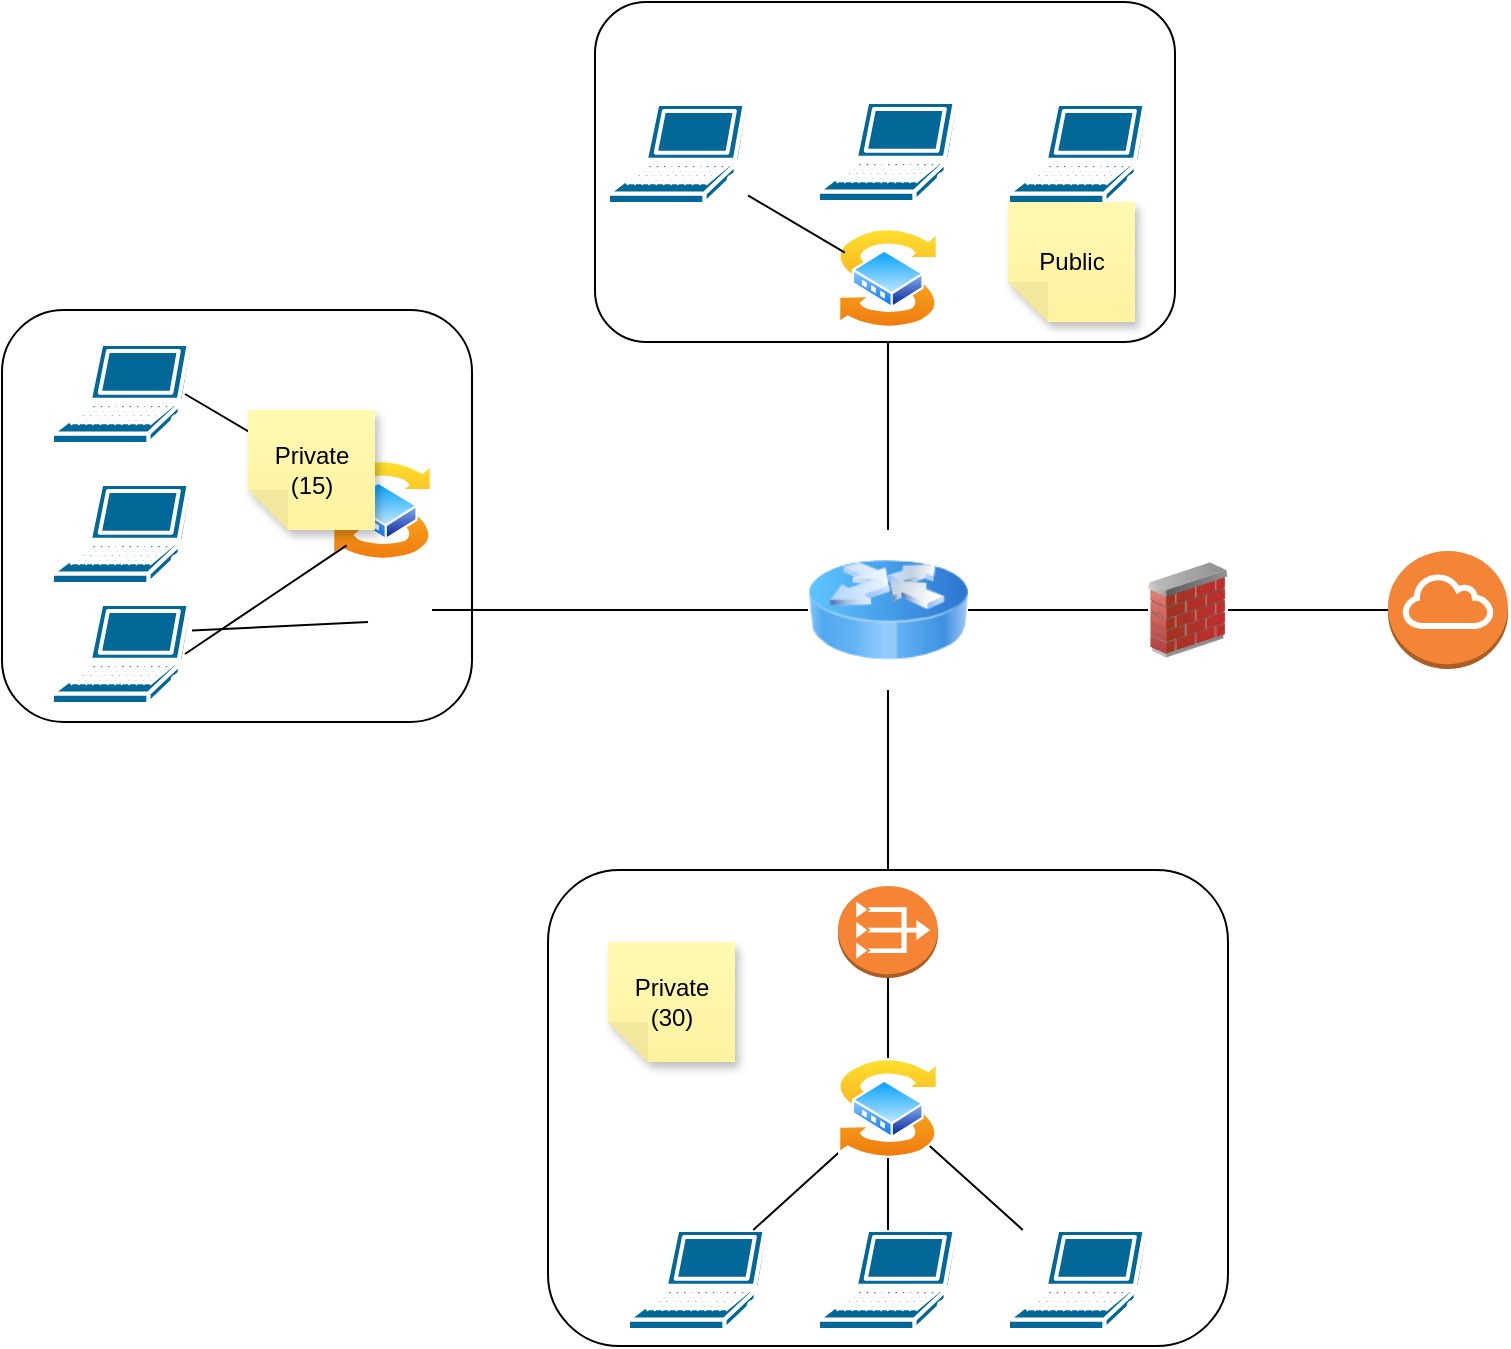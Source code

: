 <mxfile version="21.1.7" type="github">
  <diagram name="Pagina-1" id="6JUquj071dppgk3kZcf5">
    <mxGraphModel dx="969" dy="551" grid="1" gridSize="10" guides="1" tooltips="1" connect="1" arrows="1" fold="1" page="1" pageScale="1" pageWidth="827" pageHeight="1169" math="0" shadow="0">
      <root>
        <mxCell id="0" />
        <mxCell id="1" parent="0" />
        <mxCell id="U18qOftS7bFx01JsZrya-43" value="" style="group;movable=0;resizable=0;rotatable=0;deletable=0;editable=0;locked=1;connectable=0;" vertex="1" connectable="0" parent="1">
          <mxGeometry x="27" y="214" width="235" height="206" as="geometry" />
        </mxCell>
        <mxCell id="U18qOftS7bFx01JsZrya-35" value="" style="rounded=1;whiteSpace=wrap;html=1;" vertex="1" parent="U18qOftS7bFx01JsZrya-43">
          <mxGeometry width="235" height="206" as="geometry" />
        </mxCell>
        <mxCell id="U18qOftS7bFx01JsZrya-42" value="" style="group" vertex="1" connectable="0" parent="U18qOftS7bFx01JsZrya-43">
          <mxGeometry x="25" y="17" width="190" height="180" as="geometry" />
        </mxCell>
        <mxCell id="U18qOftS7bFx01JsZrya-18" value="" style="shape=mxgraph.cisco.computers_and_peripherals.laptop;html=1;pointerEvents=1;dashed=0;fillColor=#036897;strokeColor=#ffffff;strokeWidth=2;verticalLabelPosition=bottom;verticalAlign=top;align=center;outlineConnect=0;" vertex="1" parent="U18qOftS7bFx01JsZrya-42">
          <mxGeometry width="70" height="50" as="geometry" />
        </mxCell>
        <mxCell id="U18qOftS7bFx01JsZrya-5" value="" style="image;aspect=fixed;perimeter=ellipsePerimeter;html=1;align=center;shadow=0;dashed=0;spacingTop=3;image=img/lib/active_directory/switch.svg;" vertex="1" parent="U18qOftS7bFx01JsZrya-42">
          <mxGeometry x="140" y="58" width="50" height="50" as="geometry" />
        </mxCell>
        <mxCell id="U18qOftS7bFx01JsZrya-13" value="" style="shape=mxgraph.cisco.computers_and_peripherals.laptop;html=1;pointerEvents=1;dashed=0;fillColor=#036897;strokeColor=#ffffff;strokeWidth=2;verticalLabelPosition=bottom;verticalAlign=top;align=center;outlineConnect=0;" vertex="1" parent="U18qOftS7bFx01JsZrya-42">
          <mxGeometry y="130" width="70" height="50" as="geometry" />
        </mxCell>
        <mxCell id="U18qOftS7bFx01JsZrya-14" value="" style="shape=mxgraph.cisco.computers_and_peripherals.laptop;html=1;pointerEvents=1;dashed=0;fillColor=#036897;strokeColor=#ffffff;strokeWidth=2;verticalLabelPosition=bottom;verticalAlign=top;align=center;outlineConnect=0;" vertex="1" parent="U18qOftS7bFx01JsZrya-42">
          <mxGeometry y="70" width="70" height="50" as="geometry" />
        </mxCell>
        <mxCell id="U18qOftS7bFx01JsZrya-27" value="" style="endArrow=none;html=1;rounded=0;exitX=0.95;exitY=0.5;exitDx=0;exitDy=0;exitPerimeter=0;entryX=0;entryY=1;entryDx=0;entryDy=0;" edge="1" parent="U18qOftS7bFx01JsZrya-42" source="U18qOftS7bFx01JsZrya-13" target="U18qOftS7bFx01JsZrya-5">
          <mxGeometry width="50" height="50" relative="1" as="geometry">
            <mxPoint x="370" y="361" as="sourcePoint" />
            <mxPoint x="420" y="311" as="targetPoint" />
          </mxGeometry>
        </mxCell>
        <mxCell id="U18qOftS7bFx01JsZrya-25" value="" style="endArrow=none;html=1;rounded=0;entryX=0.95;entryY=0.5;entryDx=0;entryDy=0;entryPerimeter=0;" edge="1" parent="U18qOftS7bFx01JsZrya-42" source="U18qOftS7bFx01JsZrya-5" target="U18qOftS7bFx01JsZrya-18">
          <mxGeometry width="50" height="50" relative="1" as="geometry">
            <mxPoint x="228" y="80" as="sourcePoint" />
            <mxPoint x="368" y="80" as="targetPoint" />
          </mxGeometry>
        </mxCell>
        <mxCell id="U18qOftS7bFx01JsZrya-1" value="" style="image;html=1;image=img/lib/clip_art/networking/Router_Icon_128x128.png" vertex="1" parent="1">
          <mxGeometry x="430" y="324" width="80" height="80" as="geometry" />
        </mxCell>
        <mxCell id="U18qOftS7bFx01JsZrya-8" value="" style="endArrow=none;html=1;rounded=0;entryX=0;entryY=0.5;entryDx=0;entryDy=0;" edge="1" parent="1" target="U18qOftS7bFx01JsZrya-1">
          <mxGeometry width="50" height="50" relative="1" as="geometry">
            <mxPoint x="242.0" y="364" as="sourcePoint" />
            <mxPoint x="500" y="344" as="targetPoint" />
          </mxGeometry>
        </mxCell>
        <mxCell id="U18qOftS7bFx01JsZrya-9" value="" style="endArrow=none;html=1;rounded=0;" edge="1" parent="1" source="U18qOftS7bFx01JsZrya-1" target="U18qOftS7bFx01JsZrya-3">
          <mxGeometry width="50" height="50" relative="1" as="geometry">
            <mxPoint x="450" y="394" as="sourcePoint" />
            <mxPoint x="500" y="344" as="targetPoint" />
          </mxGeometry>
        </mxCell>
        <mxCell id="U18qOftS7bFx01JsZrya-12" value="" style="endArrow=none;html=1;rounded=0;" edge="1" parent="1" source="U18qOftS7bFx01JsZrya-39" target="U18qOftS7bFx01JsZrya-1">
          <mxGeometry width="50" height="50" relative="1" as="geometry">
            <mxPoint x="450" y="394" as="sourcePoint" />
            <mxPoint x="500" y="344" as="targetPoint" />
          </mxGeometry>
        </mxCell>
        <mxCell id="U18qOftS7bFx01JsZrya-23" value="" style="endArrow=none;html=1;rounded=0;" edge="1" parent="1" target="U18qOftS7bFx01JsZrya-22">
          <mxGeometry width="50" height="50" relative="1" as="geometry">
            <mxPoint x="470" y="196" as="sourcePoint" />
            <mxPoint x="410" y="167" as="targetPoint" />
          </mxGeometry>
        </mxCell>
        <mxCell id="U18qOftS7bFx01JsZrya-24" value="" style="endArrow=none;html=1;rounded=0;" edge="1" parent="1" target="U18qOftS7bFx01JsZrya-15">
          <mxGeometry width="50" height="50" relative="1" as="geometry">
            <mxPoint x="470" y="191" as="sourcePoint" />
            <mxPoint x="420" y="177" as="targetPoint" />
          </mxGeometry>
        </mxCell>
        <mxCell id="U18qOftS7bFx01JsZrya-26" value="" style="endArrow=none;html=1;rounded=0;" edge="1" parent="1">
          <mxGeometry width="50" height="50" relative="1" as="geometry">
            <mxPoint x="122" y="374.293" as="sourcePoint" />
            <mxPoint x="210" y="370" as="targetPoint" />
          </mxGeometry>
        </mxCell>
        <mxCell id="U18qOftS7bFx01JsZrya-31" value="" style="outlineConnect=0;dashed=0;verticalLabelPosition=bottom;verticalAlign=top;align=center;html=1;shape=mxgraph.aws3.internet_gateway;fillColor=#F58536;gradientColor=none;" vertex="1" parent="1">
          <mxGeometry x="720" y="334.5" width="60" height="59" as="geometry" />
        </mxCell>
        <mxCell id="U18qOftS7bFx01JsZrya-32" value="" style="endArrow=none;html=1;rounded=0;" edge="1" parent="1" source="U18qOftS7bFx01JsZrya-6" target="U18qOftS7bFx01JsZrya-31">
          <mxGeometry width="50" height="50" relative="1" as="geometry">
            <mxPoint x="550" y="400" as="sourcePoint" />
            <mxPoint x="600" y="350" as="targetPoint" />
          </mxGeometry>
        </mxCell>
        <mxCell id="U18qOftS7bFx01JsZrya-34" value="" style="endArrow=none;html=1;rounded=0;" edge="1" parent="1" source="U18qOftS7bFx01JsZrya-1" target="U18qOftS7bFx01JsZrya-6">
          <mxGeometry width="50" height="50" relative="1" as="geometry">
            <mxPoint x="510" y="364" as="sourcePoint" />
            <mxPoint x="650" y="364" as="targetPoint" />
          </mxGeometry>
        </mxCell>
        <mxCell id="U18qOftS7bFx01JsZrya-6" value="" style="image;html=1;image=img/lib/clip_art/networking/Firewall_02_128x128.png" vertex="1" parent="1">
          <mxGeometry x="600" y="339" width="40" height="50" as="geometry" />
        </mxCell>
        <mxCell id="U18qOftS7bFx01JsZrya-44" value="" style="group" vertex="1" connectable="0" parent="1">
          <mxGeometry x="293.5" y="60" width="346.5" height="170" as="geometry" />
        </mxCell>
        <mxCell id="U18qOftS7bFx01JsZrya-33" value="" style="rounded=1;whiteSpace=wrap;html=1;" vertex="1" parent="U18qOftS7bFx01JsZrya-44">
          <mxGeometry x="30" width="290" height="170" as="geometry" />
        </mxCell>
        <mxCell id="U18qOftS7bFx01JsZrya-3" value="" style="image;aspect=fixed;perimeter=ellipsePerimeter;html=1;align=center;shadow=0;dashed=0;spacingTop=3;image=img/lib/active_directory/switch.svg;" vertex="1" parent="U18qOftS7bFx01JsZrya-44">
          <mxGeometry x="151.5" y="113" width="50" height="50" as="geometry" />
        </mxCell>
        <mxCell id="U18qOftS7bFx01JsZrya-15" value="" style="shape=mxgraph.cisco.computers_and_peripherals.laptop;html=1;pointerEvents=1;dashed=0;fillColor=#036897;strokeColor=#ffffff;strokeWidth=2;verticalLabelPosition=bottom;verticalAlign=top;align=center;outlineConnect=0;" vertex="1" parent="U18qOftS7bFx01JsZrya-44">
          <mxGeometry x="236.5" y="51" width="70" height="50" as="geometry" />
        </mxCell>
        <mxCell id="U18qOftS7bFx01JsZrya-16" value="" style="shape=mxgraph.cisco.computers_and_peripherals.laptop;html=1;pointerEvents=1;dashed=0;fillColor=#036897;strokeColor=#ffffff;strokeWidth=2;verticalLabelPosition=bottom;verticalAlign=top;align=center;outlineConnect=0;movable=0;resizable=0;rotatable=0;deletable=0;editable=0;locked=1;connectable=0;" vertex="1" parent="U18qOftS7bFx01JsZrya-44">
          <mxGeometry x="36.5" y="51" width="70" height="50" as="geometry" />
        </mxCell>
        <mxCell id="U18qOftS7bFx01JsZrya-22" value="" style="shape=mxgraph.cisco.computers_and_peripherals.laptop;html=1;pointerEvents=1;dashed=0;fillColor=#036897;strokeColor=#ffffff;strokeWidth=2;verticalLabelPosition=bottom;verticalAlign=top;align=center;outlineConnect=0;" vertex="1" parent="U18qOftS7bFx01JsZrya-44">
          <mxGeometry x="141.5" y="50" width="70" height="50" as="geometry" />
        </mxCell>
        <mxCell id="U18qOftS7bFx01JsZrya-21" value="" style="endArrow=none;html=1;rounded=0;" edge="1" parent="U18qOftS7bFx01JsZrya-44" source="U18qOftS7bFx01JsZrya-3" target="U18qOftS7bFx01JsZrya-16">
          <mxGeometry width="50" height="50" relative="1" as="geometry">
            <mxPoint x="370" y="231" as="sourcePoint" />
            <mxPoint x="420" y="181" as="targetPoint" />
          </mxGeometry>
        </mxCell>
        <mxCell id="U18qOftS7bFx01JsZrya-46" value="Public&lt;br&gt;" style="shape=note;whiteSpace=wrap;html=1;backgroundOutline=1;fontColor=#000000;darkOpacity=0.05;fillColor=#FFF9B2;strokeColor=none;fillStyle=solid;direction=west;gradientDirection=north;gradientColor=#FFF2A1;shadow=1;size=20;pointerEvents=1;" vertex="1" parent="U18qOftS7bFx01JsZrya-44">
          <mxGeometry x="236.5" y="100" width="63.5" height="60" as="geometry" />
        </mxCell>
        <mxCell id="U18qOftS7bFx01JsZrya-36" value="" style="rounded=1;whiteSpace=wrap;html=1;movable=1;resizable=1;rotatable=1;deletable=1;editable=1;locked=0;connectable=1;" vertex="1" parent="1">
          <mxGeometry x="300" y="494" width="340" height="238" as="geometry" />
        </mxCell>
        <mxCell id="U18qOftS7bFx01JsZrya-37" value="" style="group" vertex="1" connectable="0" parent="1">
          <mxGeometry x="340" y="674" width="260" height="50" as="geometry" />
        </mxCell>
        <mxCell id="U18qOftS7bFx01JsZrya-17" value="" style="shape=mxgraph.cisco.computers_and_peripherals.laptop;html=1;pointerEvents=1;dashed=0;fillColor=#036897;strokeColor=#ffffff;strokeWidth=2;verticalLabelPosition=bottom;verticalAlign=top;align=center;outlineConnect=0;" vertex="1" parent="U18qOftS7bFx01JsZrya-37">
          <mxGeometry x="190" width="70" height="50" as="geometry" />
        </mxCell>
        <mxCell id="U18qOftS7bFx01JsZrya-19" value="" style="shape=mxgraph.cisco.computers_and_peripherals.laptop;html=1;pointerEvents=1;dashed=0;fillColor=#036897;strokeColor=#ffffff;strokeWidth=2;verticalLabelPosition=bottom;verticalAlign=top;align=center;outlineConnect=0;" vertex="1" parent="U18qOftS7bFx01JsZrya-37">
          <mxGeometry width="70" height="50" as="geometry" />
        </mxCell>
        <mxCell id="U18qOftS7bFx01JsZrya-20" value="" style="shape=mxgraph.cisco.computers_and_peripherals.laptop;html=1;pointerEvents=1;dashed=0;fillColor=#036897;strokeColor=#ffffff;strokeWidth=2;verticalLabelPosition=bottom;verticalAlign=top;align=center;outlineConnect=0;" vertex="1" parent="U18qOftS7bFx01JsZrya-37">
          <mxGeometry x="95" width="70" height="50" as="geometry" />
        </mxCell>
        <mxCell id="U18qOftS7bFx01JsZrya-30" value="" style="endArrow=none;html=1;rounded=0;" edge="1" parent="1" source="U18qOftS7bFx01JsZrya-4" target="U18qOftS7bFx01JsZrya-17">
          <mxGeometry width="50" height="50" relative="1" as="geometry">
            <mxPoint x="710" y="863" as="sourcePoint" />
            <mxPoint x="760" y="813" as="targetPoint" />
          </mxGeometry>
        </mxCell>
        <mxCell id="U18qOftS7bFx01JsZrya-28" value="" style="endArrow=none;html=1;rounded=0;" edge="1" parent="1" source="U18qOftS7bFx01JsZrya-19" target="U18qOftS7bFx01JsZrya-4">
          <mxGeometry width="50" height="50" relative="1" as="geometry">
            <mxPoint x="710" y="863" as="sourcePoint" />
            <mxPoint x="760" y="813" as="targetPoint" />
          </mxGeometry>
        </mxCell>
        <mxCell id="U18qOftS7bFx01JsZrya-29" value="" style="endArrow=none;html=1;rounded=0;" edge="1" parent="1" source="U18qOftS7bFx01JsZrya-20" target="U18qOftS7bFx01JsZrya-4">
          <mxGeometry width="50" height="50" relative="1" as="geometry">
            <mxPoint x="710" y="863" as="sourcePoint" />
            <mxPoint x="760" y="813" as="targetPoint" />
          </mxGeometry>
        </mxCell>
        <mxCell id="U18qOftS7bFx01JsZrya-45" value="" style="group" vertex="1" connectable="0" parent="1">
          <mxGeometry x="445" y="502" width="50" height="136" as="geometry" />
        </mxCell>
        <mxCell id="U18qOftS7bFx01JsZrya-4" value="" style="image;aspect=fixed;perimeter=ellipsePerimeter;html=1;align=center;shadow=0;dashed=0;spacingTop=3;image=img/lib/active_directory/switch.svg;" vertex="1" parent="U18qOftS7bFx01JsZrya-45">
          <mxGeometry y="86" width="50" height="50" as="geometry" />
        </mxCell>
        <mxCell id="U18qOftS7bFx01JsZrya-39" value="" style="outlineConnect=0;dashed=0;verticalLabelPosition=bottom;verticalAlign=top;align=center;html=1;shape=mxgraph.aws3.vpc_nat_gateway;fillColor=#F58534;gradientColor=none;" vertex="1" parent="U18qOftS7bFx01JsZrya-45">
          <mxGeometry width="50" height="46" as="geometry" />
        </mxCell>
        <mxCell id="U18qOftS7bFx01JsZrya-38" value="" style="endArrow=none;html=1;rounded=0;" edge="1" parent="U18qOftS7bFx01JsZrya-45" source="U18qOftS7bFx01JsZrya-4" target="U18qOftS7bFx01JsZrya-39">
          <mxGeometry width="50" height="50" relative="1" as="geometry">
            <mxPoint x="810" y="942" as="sourcePoint" />
            <mxPoint x="810" y="806" as="targetPoint" />
          </mxGeometry>
        </mxCell>
        <mxCell id="U18qOftS7bFx01JsZrya-47" value="Private (15)" style="shape=note;whiteSpace=wrap;html=1;backgroundOutline=1;fontColor=#000000;darkOpacity=0.05;fillColor=#FFF9B2;strokeColor=none;fillStyle=solid;direction=west;gradientDirection=north;gradientColor=#FFF2A1;shadow=1;size=20;pointerEvents=1;" vertex="1" parent="1">
          <mxGeometry x="150" y="264" width="63.5" height="60" as="geometry" />
        </mxCell>
        <mxCell id="U18qOftS7bFx01JsZrya-48" value="Private (30)" style="shape=note;whiteSpace=wrap;html=1;backgroundOutline=1;fontColor=#000000;darkOpacity=0.05;fillColor=#FFF9B2;strokeColor=none;fillStyle=solid;direction=west;gradientDirection=north;gradientColor=#FFF2A1;shadow=1;size=20;pointerEvents=1;" vertex="1" parent="1">
          <mxGeometry x="330" y="530" width="63.5" height="60" as="geometry" />
        </mxCell>
      </root>
    </mxGraphModel>
  </diagram>
</mxfile>
